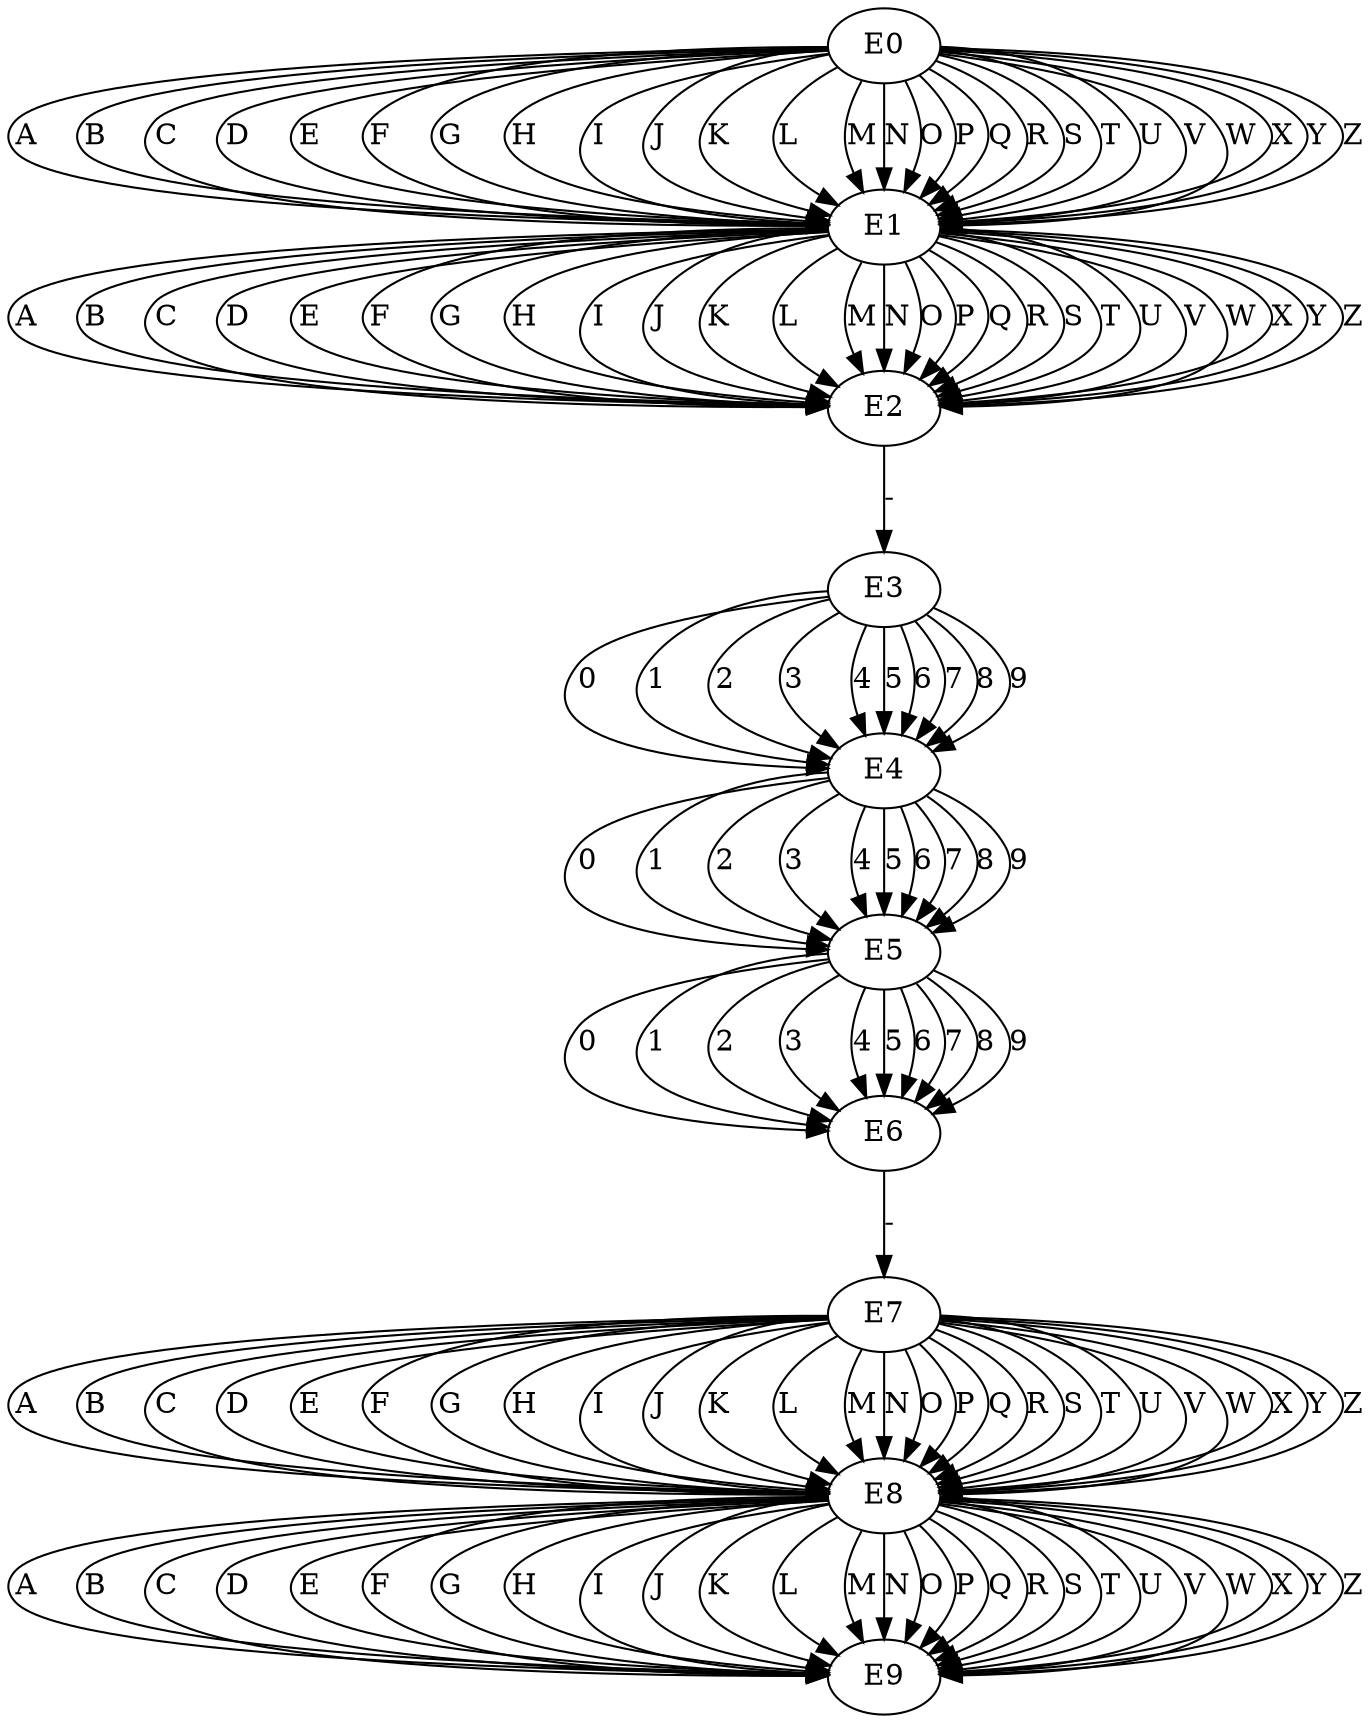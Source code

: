 digraph Licence_Plate {
E6 -> E7[label="-"];
E7 -> E8[label="A"];
E7 -> E8[label="B"];
E7 -> E8[label="C"];
E7 -> E8[label="D"];
E7 -> E8[label="E"];
E7 -> E8[label="F"];
E7 -> E8[label="G"];
E7 -> E8[label="H"];
E7 -> E8[label="I"];
E7 -> E8[label="J"];
E7 -> E8[label="K"];
E7 -> E8[label="L"];
E7 -> E8[label="M"];
E7 -> E8[label="N"];
E7 -> E8[label="O"];
E7 -> E8[label="P"];
E7 -> E8[label="Q"];
E7 -> E8[label="R"];
E7 -> E8[label="S"];
E7 -> E8[label="T"];
E7 -> E8[label="U"];
E7 -> E8[label="V"];
E7 -> E8[label="W"];
E7 -> E8[label="X"];
E7 -> E8[label="Y"];
E7 -> E8[label="Z"];
E8 -> E9[label="A"];
E8 -> E9[label="B"];
E8 -> E9[label="C"];
E8 -> E9[label="D"];
E8 -> E9[label="E"];
E8 -> E9[label="F"];
E8 -> E9[label="G"];
E8 -> E9[label="H"];
E8 -> E9[label="I"];
E8 -> E9[label="J"];
E8 -> E9[label="K"];
E8 -> E9[label="L"];
E8 -> E9[label="M"];
E8 -> E9[label="N"];
E8 -> E9[label="O"];
E8 -> E9[label="P"];
E8 -> E9[label="Q"];
E8 -> E9[label="R"];
E8 -> E9[label="S"];
E8 -> E9[label="T"];
E8 -> E9[label="U"];
E8 -> E9[label="V"];
E8 -> E9[label="W"];
E8 -> E9[label="X"];
E8 -> E9[label="Y"];
E8 -> E9[label="Z"];
E0 -> E1[label="A"];
E0 -> E1[label="B"];
E0 -> E1[label="C"];
E0 -> E1[label="D"];
E0 -> E1[label="E"];
E0 -> E1[label="F"];
E0 -> E1[label="G"];
E0 -> E1[label="H"];
E0 -> E1[label="I"];
E0 -> E1[label="J"];
E0 -> E1[label="K"];
E0 -> E1[label="L"];
E0 -> E1[label="M"];
E0 -> E1[label="N"];
E0 -> E1[label="O"];
E0 -> E1[label="P"];
E0 -> E1[label="Q"];
E0 -> E1[label="R"];
E0 -> E1[label="S"];
E0 -> E1[label="T"];
E0 -> E1[label="U"];
E0 -> E1[label="V"];
E0 -> E1[label="W"];
E0 -> E1[label="X"];
E0 -> E1[label="Y"];
E0 -> E1[label="Z"];
E1 -> E2[label="A"];
E1 -> E2[label="B"];
E1 -> E2[label="C"];
E1 -> E2[label="D"];
E1 -> E2[label="E"];
E1 -> E2[label="F"];
E1 -> E2[label="G"];
E1 -> E2[label="H"];
E1 -> E2[label="I"];
E1 -> E2[label="J"];
E1 -> E2[label="K"];
E1 -> E2[label="L"];
E1 -> E2[label="M"];
E1 -> E2[label="N"];
E1 -> E2[label="O"];
E1 -> E2[label="P"];
E1 -> E2[label="Q"];
E1 -> E2[label="R"];
E1 -> E2[label="S"];
E1 -> E2[label="T"];
E1 -> E2[label="U"];
E1 -> E2[label="V"];
E1 -> E2[label="W"];
E1 -> E2[label="X"];
E1 -> E2[label="Y"];
E1 -> E2[label="Z"];
E2 -> E3[label="-"];
E3 -> E4[label="0"];
E3 -> E4[label="1"];
E3 -> E4[label="2"];
E3 -> E4[label="3"];
E3 -> E4[label="4"];
E3 -> E4[label="5"];
E3 -> E4[label="6"];
E3 -> E4[label="7"];
E3 -> E4[label="8"];
E3 -> E4[label="9"];
E4 -> E5[label="0"];
E4 -> E5[label="1"];
E4 -> E5[label="2"];
E4 -> E5[label="3"];
E4 -> E5[label="4"];
E4 -> E5[label="5"];
E4 -> E5[label="6"];
E4 -> E5[label="7"];
E4 -> E5[label="8"];
E4 -> E5[label="9"];
E5 -> E6[label="0"];
E5 -> E6[label="1"];
E5 -> E6[label="2"];
E5 -> E6[label="3"];
E5 -> E6[label="4"];
E5 -> E6[label="5"];
E5 -> E6[label="6"];
E5 -> E6[label="7"];
E5 -> E6[label="8"];
E5 -> E6[label="9"];
}
